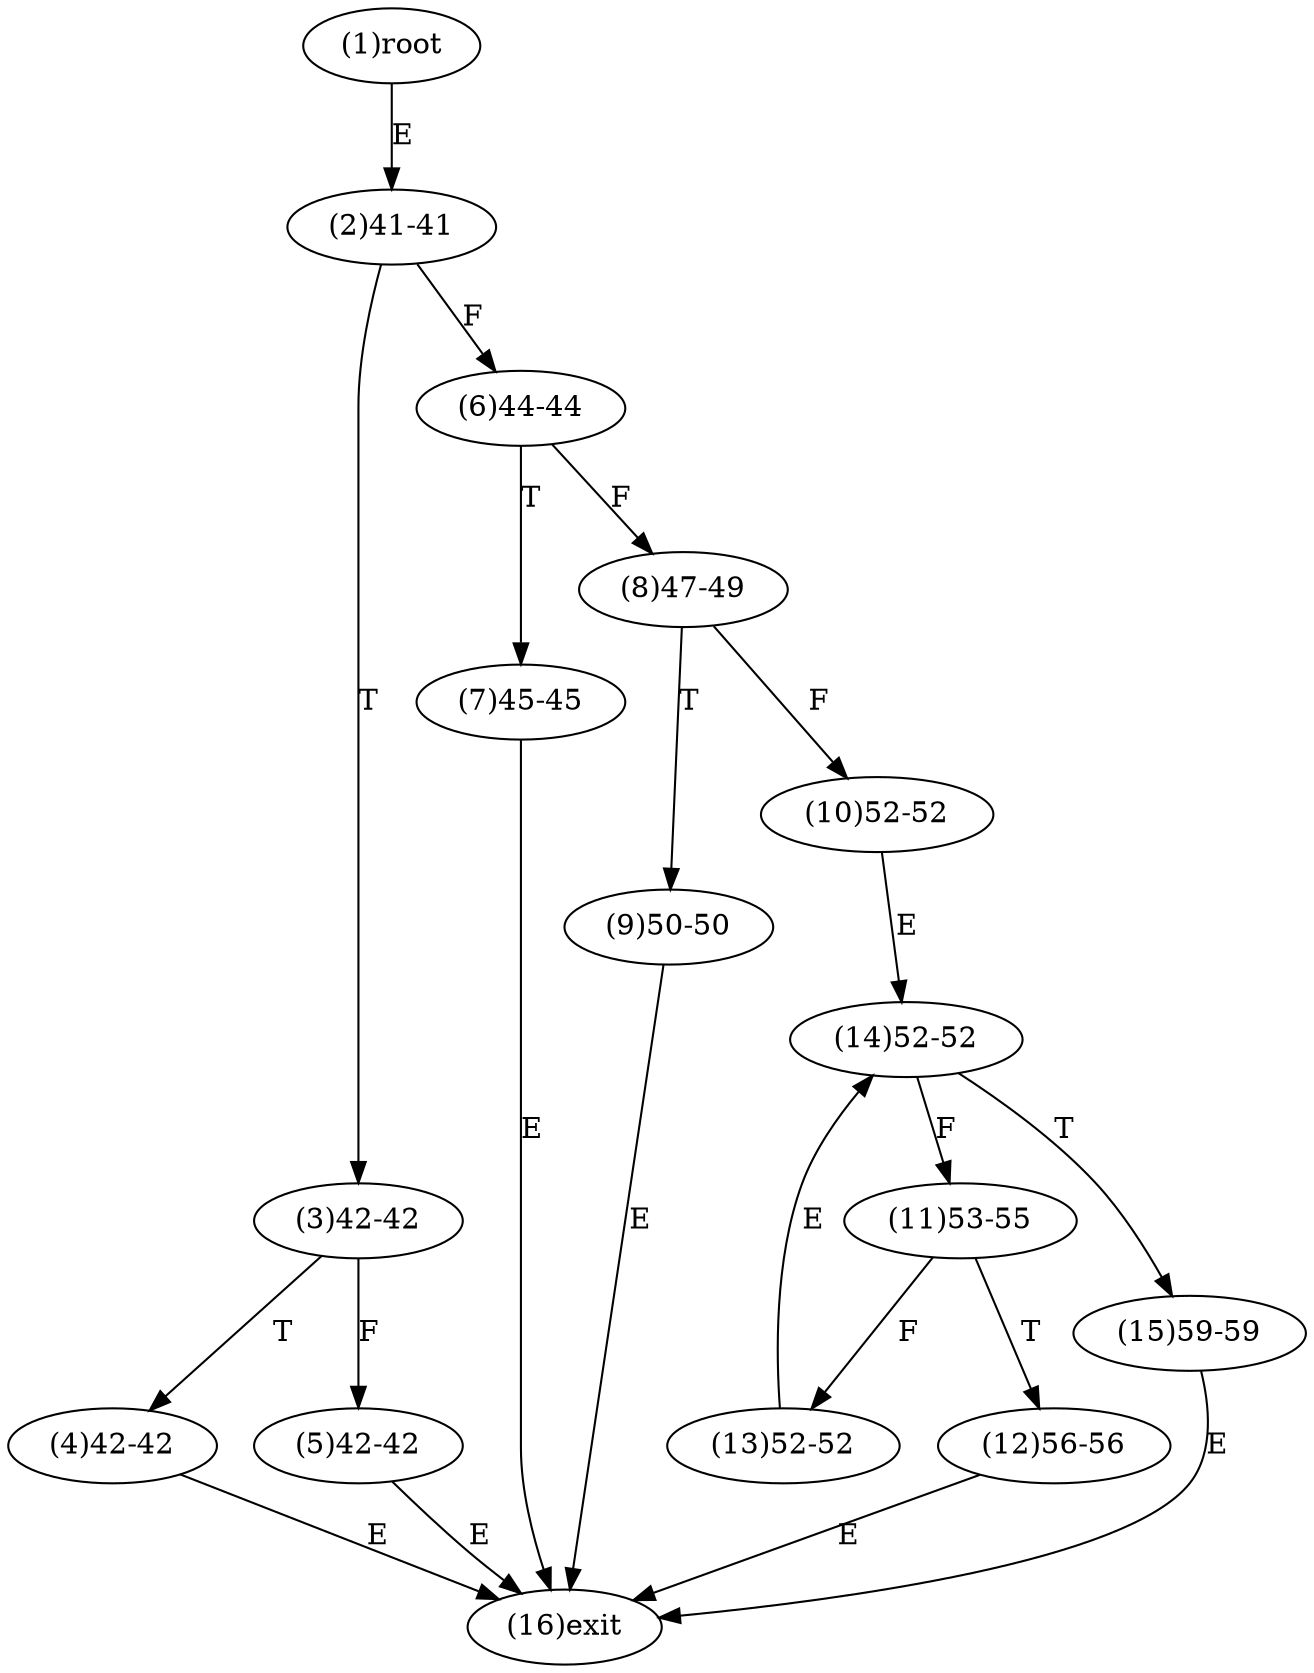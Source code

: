 digraph "" { 
1[ label="(1)root"];
2[ label="(2)41-41"];
3[ label="(3)42-42"];
4[ label="(4)42-42"];
5[ label="(5)42-42"];
6[ label="(6)44-44"];
7[ label="(7)45-45"];
8[ label="(8)47-49"];
9[ label="(9)50-50"];
10[ label="(10)52-52"];
11[ label="(11)53-55"];
12[ label="(12)56-56"];
13[ label="(13)52-52"];
14[ label="(14)52-52"];
15[ label="(15)59-59"];
16[ label="(16)exit"];
1->2[ label="E"];
2->6[ label="F"];
2->3[ label="T"];
3->5[ label="F"];
3->4[ label="T"];
4->16[ label="E"];
5->16[ label="E"];
6->8[ label="F"];
6->7[ label="T"];
7->16[ label="E"];
8->10[ label="F"];
8->9[ label="T"];
9->16[ label="E"];
10->14[ label="E"];
11->13[ label="F"];
11->12[ label="T"];
12->16[ label="E"];
13->14[ label="E"];
14->11[ label="F"];
14->15[ label="T"];
15->16[ label="E"];
}